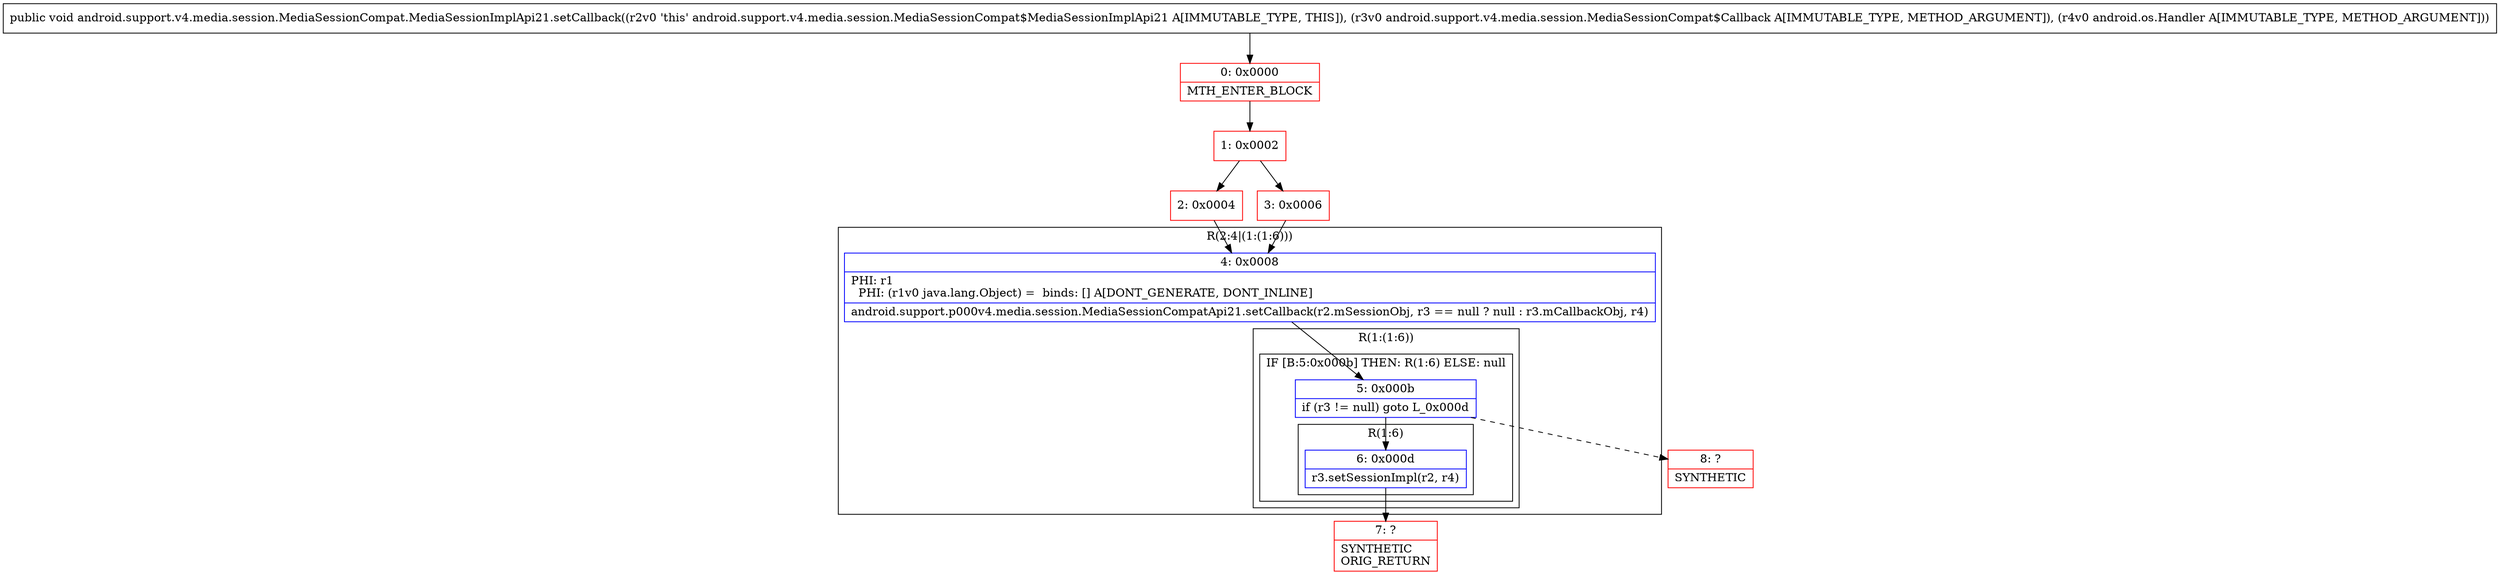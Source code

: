 digraph "CFG forandroid.support.v4.media.session.MediaSessionCompat.MediaSessionImplApi21.setCallback(Landroid\/support\/v4\/media\/session\/MediaSessionCompat$Callback;Landroid\/os\/Handler;)V" {
subgraph cluster_Region_309925084 {
label = "R(2:4|(1:(1:6)))";
node [shape=record,color=blue];
Node_4 [shape=record,label="{4\:\ 0x0008|PHI: r1 \l  PHI: (r1v0 java.lang.Object) =  binds: [] A[DONT_GENERATE, DONT_INLINE]\l|android.support.p000v4.media.session.MediaSessionCompatApi21.setCallback(r2.mSessionObj, r3 == null ? null : r3.mCallbackObj, r4)\l}"];
subgraph cluster_Region_1686245931 {
label = "R(1:(1:6))";
node [shape=record,color=blue];
subgraph cluster_IfRegion_855334179 {
label = "IF [B:5:0x000b] THEN: R(1:6) ELSE: null";
node [shape=record,color=blue];
Node_5 [shape=record,label="{5\:\ 0x000b|if (r3 != null) goto L_0x000d\l}"];
subgraph cluster_Region_190572651 {
label = "R(1:6)";
node [shape=record,color=blue];
Node_6 [shape=record,label="{6\:\ 0x000d|r3.setSessionImpl(r2, r4)\l}"];
}
}
}
}
Node_0 [shape=record,color=red,label="{0\:\ 0x0000|MTH_ENTER_BLOCK\l}"];
Node_1 [shape=record,color=red,label="{1\:\ 0x0002}"];
Node_2 [shape=record,color=red,label="{2\:\ 0x0004}"];
Node_3 [shape=record,color=red,label="{3\:\ 0x0006}"];
Node_7 [shape=record,color=red,label="{7\:\ ?|SYNTHETIC\lORIG_RETURN\l}"];
Node_8 [shape=record,color=red,label="{8\:\ ?|SYNTHETIC\l}"];
MethodNode[shape=record,label="{public void android.support.v4.media.session.MediaSessionCompat.MediaSessionImplApi21.setCallback((r2v0 'this' android.support.v4.media.session.MediaSessionCompat$MediaSessionImplApi21 A[IMMUTABLE_TYPE, THIS]), (r3v0 android.support.v4.media.session.MediaSessionCompat$Callback A[IMMUTABLE_TYPE, METHOD_ARGUMENT]), (r4v0 android.os.Handler A[IMMUTABLE_TYPE, METHOD_ARGUMENT])) }"];
MethodNode -> Node_0;
Node_4 -> Node_5;
Node_5 -> Node_6;
Node_5 -> Node_8[style=dashed];
Node_6 -> Node_7;
Node_0 -> Node_1;
Node_1 -> Node_2;
Node_1 -> Node_3;
Node_2 -> Node_4;
Node_3 -> Node_4;
}

